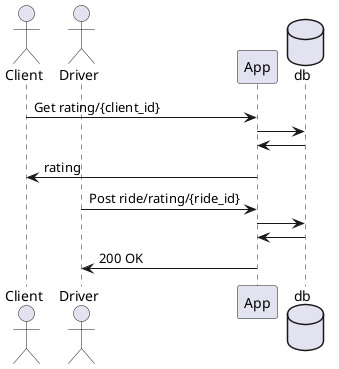 @startuml
actor Client
actor Driver 
participant App
database db

Client -> App : Get rating/{client_id}
App -> db
db -> App
App -> Client : rating

Driver -> App: Post ride/rating/{ride_id}
App -> db
db -> App
App -> Driver : 200 OK
@enduml
